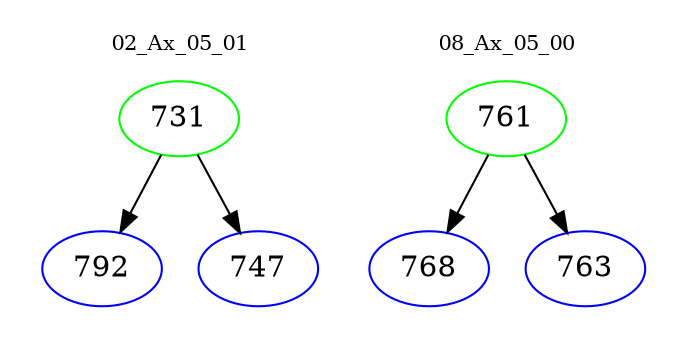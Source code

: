 digraph{
subgraph cluster_0 {
color = white
label = "02_Ax_05_01";
fontsize=10;
T0_731 [label="731", color="green"]
T0_731 -> T0_792 [color="black"]
T0_792 [label="792", color="blue"]
T0_731 -> T0_747 [color="black"]
T0_747 [label="747", color="blue"]
}
subgraph cluster_1 {
color = white
label = "08_Ax_05_00";
fontsize=10;
T1_761 [label="761", color="green"]
T1_761 -> T1_768 [color="black"]
T1_768 [label="768", color="blue"]
T1_761 -> T1_763 [color="black"]
T1_763 [label="763", color="blue"]
}
}
